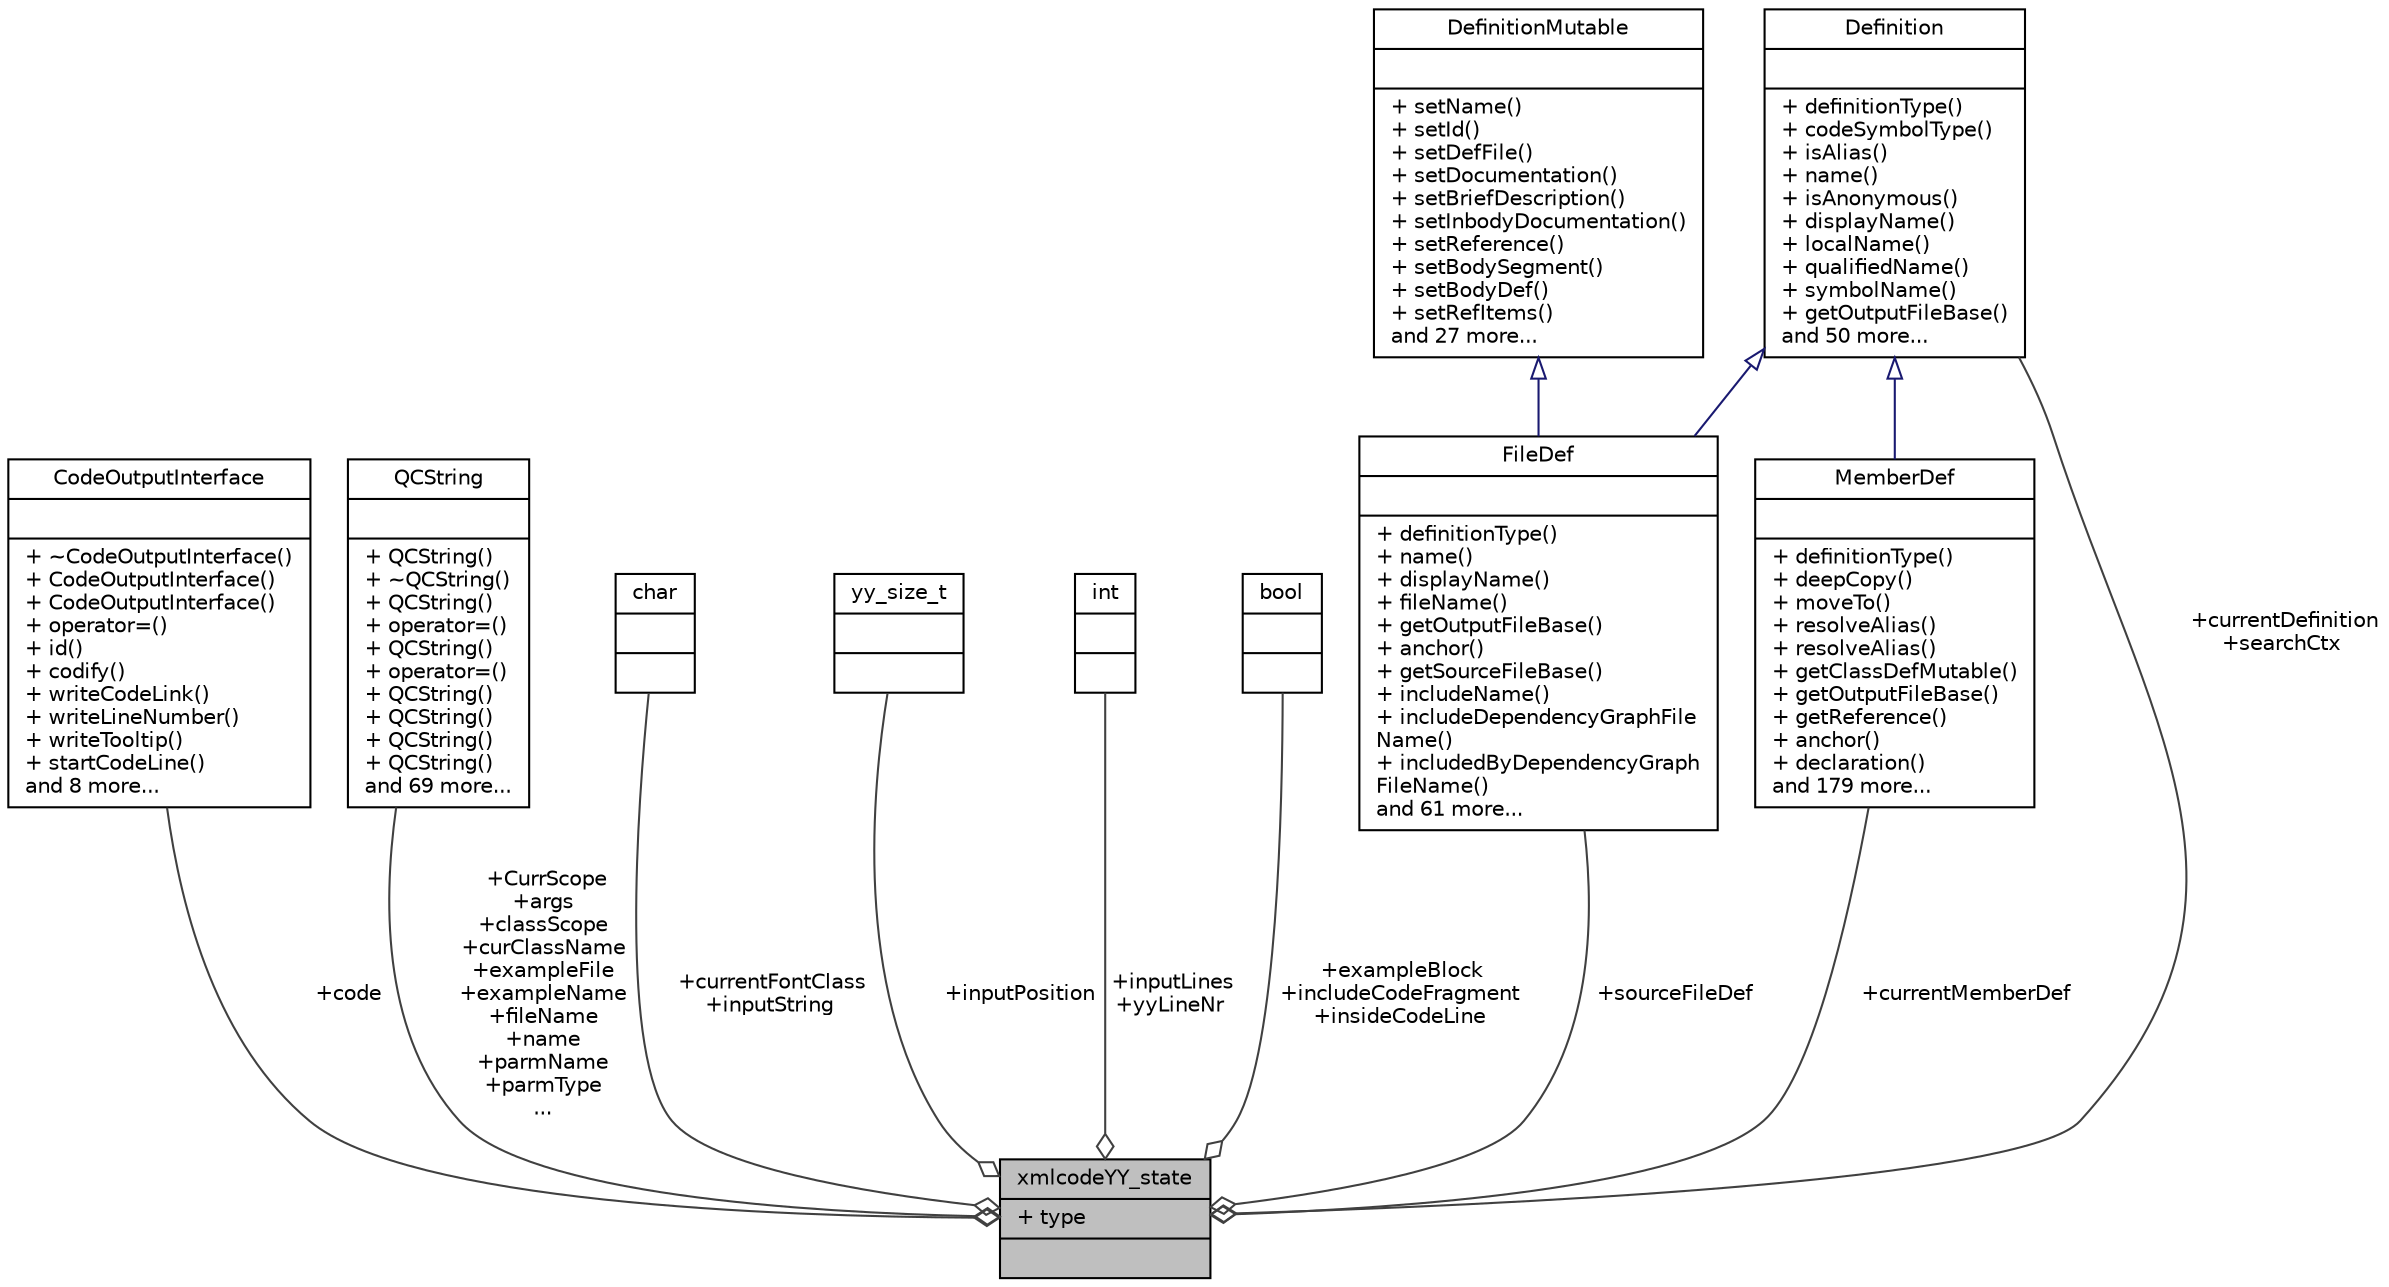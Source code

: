 digraph "xmlcodeYY_state"
{
 // LATEX_PDF_SIZE
  edge [fontname="Helvetica",fontsize="10",labelfontname="Helvetica",labelfontsize="10"];
  node [fontname="Helvetica",fontsize="10",shape=record];
  Node1 [label="{xmlcodeYY_state\n|+ type\l|}",height=0.2,width=0.4,color="black", fillcolor="grey75", style="filled", fontcolor="black",tooltip=" "];
  Node2 -> Node1 [color="grey25",fontsize="10",style="solid",label=" +code" ,arrowhead="odiamond"];
  Node2 [label="{CodeOutputInterface\n||+ ~CodeOutputInterface()\l+ CodeOutputInterface()\l+ CodeOutputInterface()\l+ operator=()\l+ id()\l+ codify()\l+ writeCodeLink()\l+ writeLineNumber()\l+ writeTooltip()\l+ startCodeLine()\land 8 more...\l}",height=0.2,width=0.4,color="black", fillcolor="white", style="filled",URL="$classCodeOutputInterface.html",tooltip=" "];
  Node3 -> Node1 [color="grey25",fontsize="10",style="solid",label=" +CurrScope\n+args\n+classScope\n+curClassName\n+exampleFile\n+exampleName\n+fileName\n+name\n+parmName\n+parmType\n..." ,arrowhead="odiamond"];
  Node3 [label="{QCString\n||+ QCString()\l+ ~QCString()\l+ QCString()\l+ operator=()\l+ QCString()\l+ operator=()\l+ QCString()\l+ QCString()\l+ QCString()\l+ QCString()\land 69 more...\l}",height=0.2,width=0.4,color="black", fillcolor="white", style="filled",URL="$classQCString.html",tooltip=" "];
  Node4 -> Node1 [color="grey25",fontsize="10",style="solid",label=" +currentFontClass\n+inputString" ,arrowhead="odiamond"];
  Node4 [label="{char\n||}",height=0.2,width=0.4,color="black", fillcolor="white", style="filled",tooltip=" "];
  Node5 -> Node1 [color="grey25",fontsize="10",style="solid",label=" +inputPosition" ,arrowhead="odiamond"];
  Node5 [label="{yy_size_t\n||}",height=0.2,width=0.4,color="black", fillcolor="white", style="filled",tooltip=" "];
  Node6 -> Node1 [color="grey25",fontsize="10",style="solid",label=" +inputLines\n+yyLineNr" ,arrowhead="odiamond"];
  Node6 [label="{int\n||}",height=0.2,width=0.4,color="black", fillcolor="white", style="filled",URL="$classint.html",tooltip=" "];
  Node7 -> Node1 [color="grey25",fontsize="10",style="solid",label=" +exampleBlock\n+includeCodeFragment\n+insideCodeLine" ,arrowhead="odiamond"];
  Node7 [label="{bool\n||}",height=0.2,width=0.4,color="black", fillcolor="white", style="filled",tooltip=" "];
  Node8 -> Node1 [color="grey25",fontsize="10",style="solid",label=" +currentDefinition\n+searchCtx" ,arrowhead="odiamond"];
  Node8 [label="{Definition\n||+ definitionType()\l+ codeSymbolType()\l+ isAlias()\l+ name()\l+ isAnonymous()\l+ displayName()\l+ localName()\l+ qualifiedName()\l+ symbolName()\l+ getOutputFileBase()\land 50 more...\l}",height=0.2,width=0.4,color="black", fillcolor="white", style="filled",URL="$classDefinition.html",tooltip=" "];
  Node9 -> Node1 [color="grey25",fontsize="10",style="solid",label=" +sourceFileDef" ,arrowhead="odiamond"];
  Node9 [label="{FileDef\n||+ definitionType()\l+ name()\l+ displayName()\l+ fileName()\l+ getOutputFileBase()\l+ anchor()\l+ getSourceFileBase()\l+ includeName()\l+ includeDependencyGraphFile\lName()\l+ includedByDependencyGraph\lFileName()\land 61 more...\l}",height=0.2,width=0.4,color="black", fillcolor="white", style="filled",URL="$classFileDef.html",tooltip=" "];
  Node10 -> Node9 [dir="back",color="midnightblue",fontsize="10",style="solid",arrowtail="onormal"];
  Node10 [label="{DefinitionMutable\n||+ setName()\l+ setId()\l+ setDefFile()\l+ setDocumentation()\l+ setBriefDescription()\l+ setInbodyDocumentation()\l+ setReference()\l+ setBodySegment()\l+ setBodyDef()\l+ setRefItems()\land 27 more...\l}",height=0.2,width=0.4,color="black", fillcolor="white", style="filled",URL="$classDefinitionMutable.html",tooltip=" "];
  Node8 -> Node9 [dir="back",color="midnightblue",fontsize="10",style="solid",arrowtail="onormal"];
  Node11 -> Node1 [color="grey25",fontsize="10",style="solid",label=" +currentMemberDef" ,arrowhead="odiamond"];
  Node11 [label="{MemberDef\n||+ definitionType()\l+ deepCopy()\l+ moveTo()\l+ resolveAlias()\l+ resolveAlias()\l+ getClassDefMutable()\l+ getOutputFileBase()\l+ getReference()\l+ anchor()\l+ declaration()\land 179 more...\l}",height=0.2,width=0.4,color="black", fillcolor="white", style="filled",URL="$classMemberDef.html",tooltip=" "];
  Node8 -> Node11 [dir="back",color="midnightblue",fontsize="10",style="solid",arrowtail="onormal"];
}
